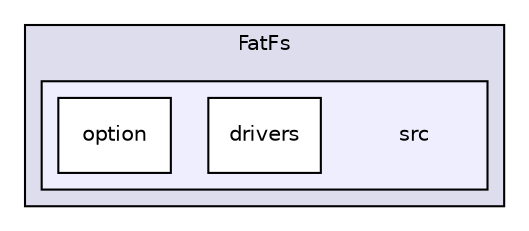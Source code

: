 digraph "/home/developer/mtrain-firmware/external/middleware/FatFs/src" {
  compound=true
  node [ fontsize="10", fontname="Helvetica"];
  edge [ labelfontsize="10", labelfontname="Helvetica"];
  subgraph clusterdir_f8462f58ea8dbfae43909a491181f7ee {
    graph [ bgcolor="#ddddee", pencolor="black", label="FatFs" fontname="Helvetica", fontsize="10", URL="dir_f8462f58ea8dbfae43909a491181f7ee.html"]
  subgraph clusterdir_0a5f479ec9b37f074014b54db89ced3a {
    graph [ bgcolor="#eeeeff", pencolor="black", label="" URL="dir_0a5f479ec9b37f074014b54db89ced3a.html"];
    dir_0a5f479ec9b37f074014b54db89ced3a [shape=plaintext label="src"];
    dir_e1d9ccfd1d34221718febcc9e0dcf92d [shape=box label="drivers" color="black" fillcolor="white" style="filled" URL="dir_e1d9ccfd1d34221718febcc9e0dcf92d.html"];
    dir_786a5c0adbc32778d739ec0af6a4f3f3 [shape=box label="option" color="black" fillcolor="white" style="filled" URL="dir_786a5c0adbc32778d739ec0af6a4f3f3.html"];
  }
  }
}
